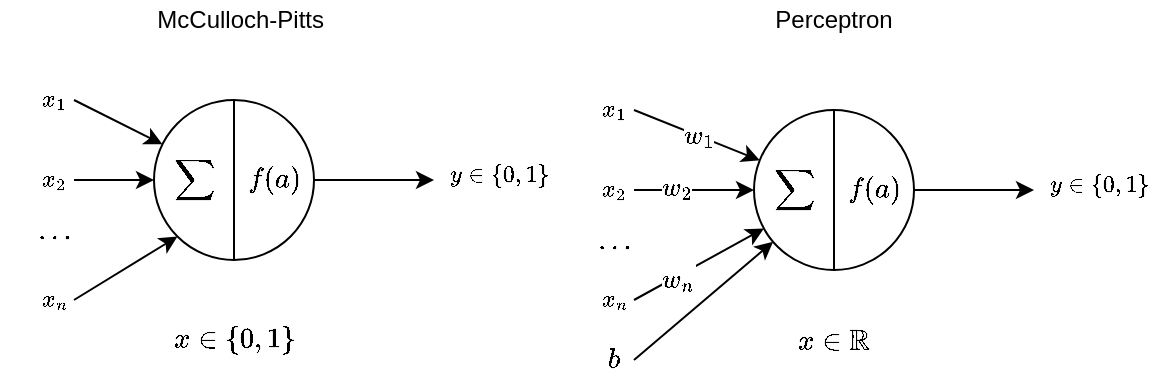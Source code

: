 <mxfile version="14.5.1" type="device"><diagram id="cRfHgj_2whRP5T1XNpsW" name="Page-1"><mxGraphModel dx="1913" dy="806" grid="1" gridSize="10" guides="1" tooltips="1" connect="1" arrows="1" fold="1" page="1" pageScale="1" pageWidth="827" pageHeight="1169" math="1" shadow="0"><root><mxCell id="0"/><mxCell id="1" parent="0"/><mxCell id="gigGbcn5UA33QK7_yAcA-34" style="edgeStyle=none;rounded=0;orthogonalLoop=1;jettySize=auto;html=1;exitX=1;exitY=0.5;exitDx=0;exitDy=0;entryX=0;entryY=0.25;entryDx=0;entryDy=0;" parent="1" source="gigGbcn5UA33QK7_yAcA-1" target="gigGbcn5UA33QK7_yAcA-29" edge="1"><mxGeometry relative="1" as="geometry"/></mxCell><mxCell id="gigGbcn5UA33QK7_yAcA-1" value="" style="ellipse;whiteSpace=wrap;html=1;aspect=fixed;" parent="1" vertex="1"><mxGeometry x="60" y="50" width="80" height="80" as="geometry"/></mxCell><mxCell id="gigGbcn5UA33QK7_yAcA-29" value="&lt;font style=&quot;font-size: 10px&quot;&gt;$$y \in \{0,1\}$$&amp;nbsp;&lt;/font&gt;" style="text;html=1;strokeColor=none;fillColor=none;align=right;verticalAlign=middle;whiteSpace=wrap;rounded=0;" parent="1" vertex="1"><mxGeometry x="200" y="85" width="60" height="20" as="geometry"/></mxCell><mxCell id="gigGbcn5UA33QK7_yAcA-35" value="$$x \in \{0,1\}$$" style="text;html=1;strokeColor=none;fillColor=none;align=center;verticalAlign=middle;whiteSpace=wrap;rounded=0;" parent="1" vertex="1"><mxGeometry x="65" y="160" width="70" height="20" as="geometry"/></mxCell><mxCell id="gigGbcn5UA33QK7_yAcA-36" value="" style="endArrow=none;html=1;exitX=0.5;exitY=1;exitDx=0;exitDy=0;entryX=0.5;entryY=0;entryDx=0;entryDy=0;" parent="1" source="gigGbcn5UA33QK7_yAcA-1" target="gigGbcn5UA33QK7_yAcA-1" edge="1"><mxGeometry width="50" height="50" relative="1" as="geometry"><mxPoint x="300" y="150" as="sourcePoint"/><mxPoint x="350" y="100" as="targetPoint"/></mxGeometry></mxCell><mxCell id="gigGbcn5UA33QK7_yAcA-37" value="$$&amp;nbsp; &amp;nbsp;\sum$$" style="text;html=1;strokeColor=none;fillColor=none;align=center;verticalAlign=middle;whiteSpace=wrap;rounded=0;" parent="1" vertex="1"><mxGeometry x="70" y="77.5" width="20" height="25" as="geometry"/></mxCell><mxCell id="gigGbcn5UA33QK7_yAcA-38" value="$$f(a)$$" style="text;html=1;strokeColor=none;fillColor=none;align=center;verticalAlign=middle;whiteSpace=wrap;rounded=0;" parent="1" vertex="1"><mxGeometry x="100" y="80" width="40" height="20" as="geometry"/></mxCell><mxCell id="gigGbcn5UA33QK7_yAcA-39" style="edgeStyle=none;rounded=0;orthogonalLoop=1;jettySize=auto;html=1;exitX=1;exitY=0.5;exitDx=0;exitDy=0;entryX=0;entryY=0.25;entryDx=0;entryDy=0;" parent="1" source="gigGbcn5UA33QK7_yAcA-40" target="gigGbcn5UA33QK7_yAcA-48" edge="1"><mxGeometry relative="1" as="geometry"/></mxCell><mxCell id="gigGbcn5UA33QK7_yAcA-40" value="" style="ellipse;whiteSpace=wrap;html=1;aspect=fixed;" parent="1" vertex="1"><mxGeometry x="360" y="55" width="80" height="80" as="geometry"/></mxCell><mxCell id="gigGbcn5UA33QK7_yAcA-58" value="$$w_1$$" style="edgeStyle=none;rounded=0;orthogonalLoop=1;jettySize=auto;html=1;exitX=1;exitY=0.5;exitDx=0;exitDy=0;" parent="1" source="gigGbcn5UA33QK7_yAcA-42" target="gigGbcn5UA33QK7_yAcA-40" edge="1"><mxGeometry relative="1" as="geometry"/></mxCell><mxCell id="gigGbcn5UA33QK7_yAcA-42" value="&lt;span style=&quot;font-size: 10px&quot;&gt;$$x_1$$&lt;/span&gt;" style="text;html=1;strokeColor=none;fillColor=none;align=center;verticalAlign=middle;whiteSpace=wrap;rounded=0;labelBackgroundColor=none;" parent="1" vertex="1"><mxGeometry x="280" y="45" width="20" height="20" as="geometry"/></mxCell><mxCell id="gigGbcn5UA33QK7_yAcA-60" style="edgeStyle=none;rounded=0;orthogonalLoop=1;jettySize=auto;html=1;exitX=1;exitY=0.5;exitDx=0;exitDy=0;" parent="1" source="gigGbcn5UA33QK7_yAcA-46" target="gigGbcn5UA33QK7_yAcA-40" edge="1"><mxGeometry relative="1" as="geometry"/></mxCell><mxCell id="gigGbcn5UA33QK7_yAcA-63" value="$$w_n$$" style="edgeLabel;html=1;align=center;verticalAlign=middle;resizable=0;points=[];" parent="gigGbcn5UA33QK7_yAcA-60" vertex="1" connectable="0"><mxGeometry x="-0.349" y="-2" relative="1" as="geometry"><mxPoint as="offset"/></mxGeometry></mxCell><mxCell id="gigGbcn5UA33QK7_yAcA-46" value="&lt;span style=&quot;font-size: 10px&quot;&gt;$$x_n$$&lt;/span&gt;" style="text;html=1;strokeColor=none;fillColor=none;align=center;verticalAlign=middle;whiteSpace=wrap;rounded=0;labelBackgroundColor=none;" parent="1" vertex="1"><mxGeometry x="280" y="140" width="20" height="20" as="geometry"/></mxCell><mxCell id="gigGbcn5UA33QK7_yAcA-47" value="$$\dots$$" style="text;html=1;strokeColor=none;fillColor=none;align=center;verticalAlign=middle;whiteSpace=wrap;rounded=0;" parent="1" vertex="1"><mxGeometry x="280" y="110" width="20" height="20" as="geometry"/></mxCell><mxCell id="gigGbcn5UA33QK7_yAcA-48" value="&lt;font style=&quot;font-size: 10px&quot;&gt;$$y \in \{0,1\}$$&amp;nbsp;&lt;/font&gt;" style="text;html=1;strokeColor=none;fillColor=none;align=right;verticalAlign=middle;whiteSpace=wrap;rounded=0;" parent="1" vertex="1"><mxGeometry x="500" y="90" width="60" height="20" as="geometry"/></mxCell><mxCell id="gigGbcn5UA33QK7_yAcA-49" value="$$x \in \mathbb{R}$$" style="text;html=1;strokeColor=none;fillColor=none;align=center;verticalAlign=middle;whiteSpace=wrap;rounded=0;" parent="1" vertex="1"><mxGeometry x="365" y="160" width="70" height="20" as="geometry"/></mxCell><mxCell id="gigGbcn5UA33QK7_yAcA-50" value="" style="endArrow=none;html=1;exitX=0.5;exitY=1;exitDx=0;exitDy=0;entryX=0.5;entryY=0;entryDx=0;entryDy=0;" parent="1" source="gigGbcn5UA33QK7_yAcA-40" target="gigGbcn5UA33QK7_yAcA-40" edge="1"><mxGeometry width="50" height="50" relative="1" as="geometry"><mxPoint x="600" y="155" as="sourcePoint"/><mxPoint x="650" y="105" as="targetPoint"/></mxGeometry></mxCell><mxCell id="gigGbcn5UA33QK7_yAcA-51" value="$$&amp;nbsp; &amp;nbsp;\sum$$" style="text;html=1;strokeColor=none;fillColor=none;align=center;verticalAlign=middle;whiteSpace=wrap;rounded=0;" parent="1" vertex="1"><mxGeometry x="370" y="82.5" width="20" height="25" as="geometry"/></mxCell><mxCell id="gigGbcn5UA33QK7_yAcA-52" value="$$f(a)$$" style="text;html=1;strokeColor=none;fillColor=none;align=center;verticalAlign=middle;whiteSpace=wrap;rounded=0;" parent="1" vertex="1"><mxGeometry x="400" y="85" width="40" height="20" as="geometry"/></mxCell><mxCell id="gigGbcn5UA33QK7_yAcA-78" style="edgeStyle=none;rounded=0;orthogonalLoop=1;jettySize=auto;html=1;exitX=1;exitY=0.5;exitDx=0;exitDy=0;" parent="1" source="gigGbcn5UA33QK7_yAcA-54" target="gigGbcn5UA33QK7_yAcA-40" edge="1"><mxGeometry relative="1" as="geometry"/></mxCell><mxCell id="gigGbcn5UA33QK7_yAcA-54" value="$$b$$" style="text;html=1;strokeColor=none;fillColor=none;align=center;verticalAlign=middle;whiteSpace=wrap;rounded=0;" parent="1" vertex="1"><mxGeometry x="280" y="170" width="20" height="20" as="geometry"/></mxCell><mxCell id="gigGbcn5UA33QK7_yAcA-57" style="edgeStyle=none;rounded=0;orthogonalLoop=1;jettySize=auto;html=1;exitX=1;exitY=0.5;exitDx=0;exitDy=0;entryX=0;entryY=0.5;entryDx=0;entryDy=0;" parent="1" source="gigGbcn5UA33QK7_yAcA-56" target="gigGbcn5UA33QK7_yAcA-40" edge="1"><mxGeometry relative="1" as="geometry"/></mxCell><mxCell id="gigGbcn5UA33QK7_yAcA-62" value="$$w_2$$" style="edgeLabel;html=1;align=center;verticalAlign=middle;resizable=0;points=[];" parent="gigGbcn5UA33QK7_yAcA-57" vertex="1" connectable="0"><mxGeometry x="-0.297" y="1" relative="1" as="geometry"><mxPoint as="offset"/></mxGeometry></mxCell><mxCell id="gigGbcn5UA33QK7_yAcA-56" value="&lt;span style=&quot;font-size: 10px&quot;&gt;$$x_2$$&lt;/span&gt;" style="text;html=1;strokeColor=none;fillColor=none;align=center;verticalAlign=middle;whiteSpace=wrap;rounded=0;labelBackgroundColor=none;" parent="1" vertex="1"><mxGeometry x="280" y="85" width="20" height="20" as="geometry"/></mxCell><mxCell id="gigGbcn5UA33QK7_yAcA-69" style="edgeStyle=none;rounded=0;orthogonalLoop=1;jettySize=auto;html=1;exitX=1;exitY=0.5;exitDx=0;exitDy=0;" parent="1" source="gigGbcn5UA33QK7_yAcA-64" target="gigGbcn5UA33QK7_yAcA-1" edge="1"><mxGeometry relative="1" as="geometry"/></mxCell><mxCell id="gigGbcn5UA33QK7_yAcA-64" value="&lt;span style=&quot;font-size: 10px&quot;&gt;$$x_1$$&lt;/span&gt;" style="text;html=1;strokeColor=none;fillColor=none;align=center;verticalAlign=middle;whiteSpace=wrap;rounded=0;labelBackgroundColor=none;" parent="1" vertex="1"><mxGeometry y="40" width="20" height="20" as="geometry"/></mxCell><mxCell id="gigGbcn5UA33QK7_yAcA-75" style="edgeStyle=none;rounded=0;orthogonalLoop=1;jettySize=auto;html=1;exitX=1;exitY=0.5;exitDx=0;exitDy=0;entryX=0;entryY=1;entryDx=0;entryDy=0;" parent="1" source="gigGbcn5UA33QK7_yAcA-65" target="gigGbcn5UA33QK7_yAcA-1" edge="1"><mxGeometry relative="1" as="geometry"/></mxCell><mxCell id="gigGbcn5UA33QK7_yAcA-65" value="&lt;span style=&quot;font-size: 10px&quot;&gt;$$x_n$$&lt;/span&gt;" style="text;html=1;strokeColor=none;fillColor=none;align=center;verticalAlign=middle;whiteSpace=wrap;rounded=0;labelBackgroundColor=none;" parent="1" vertex="1"><mxGeometry y="140" width="20" height="20" as="geometry"/></mxCell><mxCell id="gigGbcn5UA33QK7_yAcA-66" value="$$\dots$$" style="text;html=1;strokeColor=none;fillColor=none;align=center;verticalAlign=middle;whiteSpace=wrap;rounded=0;" parent="1" vertex="1"><mxGeometry y="105" width="20" height="20" as="geometry"/></mxCell><mxCell id="gigGbcn5UA33QK7_yAcA-76" style="edgeStyle=none;rounded=0;orthogonalLoop=1;jettySize=auto;html=1;exitX=1;exitY=0.5;exitDx=0;exitDy=0;entryX=0;entryY=0.5;entryDx=0;entryDy=0;" parent="1" source="gigGbcn5UA33QK7_yAcA-68" target="gigGbcn5UA33QK7_yAcA-1" edge="1"><mxGeometry relative="1" as="geometry"/></mxCell><mxCell id="gigGbcn5UA33QK7_yAcA-68" value="&lt;span style=&quot;font-size: 10px&quot;&gt;$$x_2$$&lt;/span&gt;" style="text;html=1;strokeColor=none;fillColor=none;align=center;verticalAlign=middle;whiteSpace=wrap;rounded=0;labelBackgroundColor=none;" parent="1" vertex="1"><mxGeometry y="80" width="20" height="20" as="geometry"/></mxCell><mxCell id="gigGbcn5UA33QK7_yAcA-80" value="&amp;nbsp; McCulloch-Pitts" style="text;html=1;strokeColor=none;fillColor=none;align=center;verticalAlign=middle;whiteSpace=wrap;rounded=0;" parent="1" vertex="1"><mxGeometry x="45" width="110" height="20" as="geometry"/></mxCell><mxCell id="gigGbcn5UA33QK7_yAcA-81" value="Perceptron" style="text;html=1;strokeColor=none;fillColor=none;align=center;verticalAlign=middle;whiteSpace=wrap;rounded=0;" parent="1" vertex="1"><mxGeometry x="345" width="110" height="20" as="geometry"/></mxCell></root></mxGraphModel></diagram></mxfile>